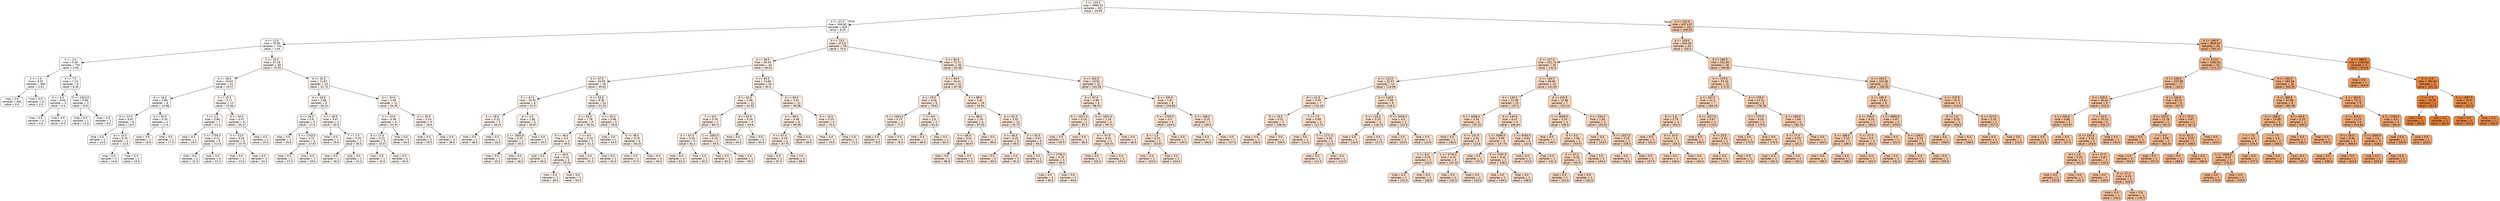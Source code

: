 digraph Tree {
node [shape=box, style="filled, rounded", color="black", fontname=helvetica] ;
edge [fontname=helvetica] ;
0 [label="4 <= 107.5\nmse = 4990.43\nsamples = 921\nvalue = 29.99", fillcolor="#fdf7f2"] ;
1 [label="4 <= 37.0\nmse = 508.65\nsamples = 820\nvalue = 8.25", fillcolor="#fffdfb"] ;
0 -> 1 [labeldistance=2.5, labelangle=45, headlabel="True"] ;
2 [label="4 <= 12.0\nmse = 35.85\nsamples = 742\nvalue = 1.44", fillcolor="#fffffe"] ;
1 -> 2 ;
3 [label="4 <= 3.0\nmse = 0.56\nsamples = 702\nvalue = 0.08", fillcolor="#ffffff"] ;
2 -> 3 ;
4 [label="4 <= 1.0\nmse = 0.02\nsamples = 694\nvalue = 0.01", fillcolor="#ffffff"] ;
3 -> 4 ;
5 [label="mse = 0.0\nsamples = 691\nvalue = 0.0", fillcolor="#ffffff"] ;
4 -> 5 ;
6 [label="mse = 0.0\nsamples = 3\nvalue = 2.0", fillcolor="#fffefe"] ;
4 -> 6 ;
7 [label="4 <= 7.5\nmse = 7.23\nsamples = 8\nvalue = 6.38", fillcolor="#fffdfc"] ;
3 -> 7 ;
8 [label="4 <= 5.0\nmse = 0.64\nsamples = 5\nvalue = 4.4", fillcolor="#fffefd"] ;
7 -> 8 ;
9 [label="mse = 0.0\nsamples = 4\nvalue = 4.0", fillcolor="#fffefd"] ;
8 -> 9 ;
10 [label="mse = 0.0\nsamples = 1\nvalue = 6.0", fillcolor="#fffdfc"] ;
8 -> 10 ;
11 [label="5 <= 1624.5\nmse = 0.89\nsamples = 3\nvalue = 9.67", fillcolor="#fefcfb"] ;
7 -> 11 ;
12 [label="mse = 0.0\nsamples = 1\nvalue = 11.0", fillcolor="#fefcfa"] ;
11 -> 12 ;
13 [label="mse = 0.0\nsamples = 2\nvalue = 9.0", fillcolor="#fefdfb"] ;
11 -> 13 ;
14 [label="4 <= 25.5\nmse = 51.18\nsamples = 40\nvalue = 25.35", fillcolor="#fef8f4"] ;
2 -> 14 ;
15 [label="4 <= 18.5\nmse = 16.63\nsamples = 21\nvalue = 19.57", fillcolor="#fefaf7"] ;
14 -> 15 ;
16 [label="4 <= 16.0\nmse = 2.86\nsamples = 8\nvalue = 14.88", fillcolor="#fefbf9"] ;
15 -> 16 ;
17 [label="4 <= 13.5\nmse = 0.67\nsamples = 6\nvalue = 14.0", fillcolor="#fefbf9"] ;
16 -> 17 ;
18 [label="mse = 0.0\nsamples = 2\nvalue = 13.0", fillcolor="#fefbf9"] ;
17 -> 18 ;
19 [label="4 <= 14.5\nmse = 0.25\nsamples = 4\nvalue = 14.5", fillcolor="#fefbf9"] ;
17 -> 19 ;
20 [label="mse = 0.0\nsamples = 2\nvalue = 14.0", fillcolor="#fefbf9"] ;
19 -> 20 ;
21 [label="mse = 0.0\nsamples = 2\nvalue = 15.0", fillcolor="#fefbf9"] ;
19 -> 21 ;
22 [label="0 <= 91.5\nmse = 0.25\nsamples = 2\nvalue = 17.5", fillcolor="#fefaf7"] ;
16 -> 22 ;
23 [label="mse = 0.0\nsamples = 1\nvalue = 18.0", fillcolor="#fefaf7"] ;
22 -> 23 ;
24 [label="mse = 0.0\nsamples = 1\nvalue = 17.0", fillcolor="#fefaf8"] ;
22 -> 24 ;
25 [label="4 <= 22.5\nmse = 3.17\nsamples = 13\nvalue = 22.46", fillcolor="#fef9f5"] ;
15 -> 25 ;
26 [label="7 <= 3.5\nmse = 0.86\nsamples = 7\nvalue = 21.0", fillcolor="#fef9f6"] ;
25 -> 26 ;
27 [label="mse = 0.0\nsamples = 1\nvalue = 19.0", fillcolor="#fefaf7"] ;
26 -> 27 ;
28 [label="2 <= 1750.0\nmse = 0.22\nsamples = 6\nvalue = 21.33", fillcolor="#fef9f6"] ;
26 -> 28 ;
29 [label="mse = 0.0\nsamples = 2\nvalue = 22.0", fillcolor="#fef9f6"] ;
28 -> 29 ;
30 [label="mse = 0.0\nsamples = 4\nvalue = 21.0", fillcolor="#fef9f6"] ;
28 -> 30 ;
31 [label="9 <= 40.0\nmse = 0.47\nsamples = 6\nvalue = 24.17", fillcolor="#fef8f5"] ;
25 -> 31 ;
32 [label="4 <= 23.5\nmse = 0.19\nsamples = 4\nvalue = 23.75", fillcolor="#fef9f5"] ;
31 -> 32 ;
33 [label="mse = 0.0\nsamples = 1\nvalue = 23.0", fillcolor="#fef9f5"] ;
32 -> 33 ;
34 [label="mse = 0.0\nsamples = 3\nvalue = 24.0", fillcolor="#fef8f5"] ;
32 -> 34 ;
35 [label="mse = 0.0\nsamples = 2\nvalue = 25.0", fillcolor="#fef8f4"] ;
31 -> 35 ;
36 [label="4 <= 31.5\nmse = 11.67\nsamples = 19\nvalue = 31.74", fillcolor="#fdf6f1"] ;
14 -> 36 ;
37 [label="4 <= 28.5\nmse = 2.86\nsamples = 8\nvalue = 28.12", fillcolor="#fdf7f3"] ;
36 -> 37 ;
38 [label="4 <= 26.5\nmse = 0.8\nsamples = 5\nvalue = 27.0", fillcolor="#fdf8f3"] ;
37 -> 38 ;
39 [label="mse = 0.0\nsamples = 2\nvalue = 26.0", fillcolor="#fef8f4"] ;
38 -> 39 ;
40 [label="5 <= 1743.0\nmse = 0.22\nsamples = 3\nvalue = 27.67", fillcolor="#fdf7f3"] ;
38 -> 40 ;
41 [label="mse = 0.0\nsamples = 1\nvalue = 27.0", fillcolor="#fdf8f3"] ;
40 -> 41 ;
42 [label="mse = 0.0\nsamples = 2\nvalue = 28.0", fillcolor="#fdf7f3"] ;
40 -> 42 ;
43 [label="4 <= 29.5\nmse = 0.67\nsamples = 3\nvalue = 30.0", fillcolor="#fdf7f2"] ;
37 -> 43 ;
44 [label="mse = 0.0\nsamples = 1\nvalue = 29.0", fillcolor="#fdf7f3"] ;
43 -> 44 ;
45 [label="7 <= 7.0\nmse = 0.25\nsamples = 2\nvalue = 30.5", fillcolor="#fdf7f2"] ;
43 -> 45 ;
46 [label="mse = 0.0\nsamples = 1\nvalue = 30.0", fillcolor="#fdf7f2"] ;
45 -> 46 ;
47 [label="mse = 0.0\nsamples = 1\nvalue = 31.0", fillcolor="#fdf7f2"] ;
45 -> 47 ;
48 [label="4 <= 34.5\nmse = 1.69\nsamples = 11\nvalue = 34.36", fillcolor="#fdf6f0"] ;
36 -> 48 ;
49 [label="4 <= 33.5\nmse = 0.56\nsamples = 6\nvalue = 33.33", fillcolor="#fdf6f1"] ;
48 -> 49 ;
50 [label="9 <= 17.0\nmse = 0.22\nsamples = 3\nvalue = 32.67", fillcolor="#fdf6f1"] ;
49 -> 50 ;
51 [label="mse = 0.0\nsamples = 1\nvalue = 32.0", fillcolor="#fdf6f1"] ;
50 -> 51 ;
52 [label="mse = 0.0\nsamples = 2\nvalue = 33.0", fillcolor="#fdf6f1"] ;
50 -> 52 ;
53 [label="mse = 0.0\nsamples = 3\nvalue = 34.0", fillcolor="#fdf6f0"] ;
49 -> 53 ;
54 [label="4 <= 35.5\nmse = 0.24\nsamples = 5\nvalue = 35.6", fillcolor="#fdf5f0"] ;
48 -> 54 ;
55 [label="mse = 0.0\nsamples = 2\nvalue = 35.0", fillcolor="#fdf5f0"] ;
54 -> 55 ;
56 [label="mse = 0.0\nsamples = 3\nvalue = 36.0", fillcolor="#fdf5f0"] ;
54 -> 56 ;
57 [label="4 <= 73.5\nmse = 373.0\nsamples = 78\nvalue = 73.0", fillcolor="#fbebe0"] ;
1 -> 57 ;
58 [label="4 <= 58.0\nmse = 90.43\nsamples = 44\nvalue = 58.02", fillcolor="#fcefe6"] ;
57 -> 58 ;
59 [label="4 <= 47.0\nmse = 33.55\nsamples = 20\nvalue = 49.05", fillcolor="#fcf2ea"] ;
58 -> 59 ;
60 [label="4 <= 41.0\nmse = 10.92\nsamples = 6\nvalue = 41.5", fillcolor="#fdf4ed"] ;
59 -> 60 ;
61 [label="4 <= 38.5\nmse = 0.22\nsamples = 3\nvalue = 38.33", fillcolor="#fdf5ef"] ;
60 -> 61 ;
62 [label="mse = 0.0\nsamples = 2\nvalue = 38.0", fillcolor="#fdf5ef"] ;
61 -> 62 ;
63 [label="mse = 0.0\nsamples = 1\nvalue = 39.0", fillcolor="#fdf4ee"] ;
61 -> 63 ;
64 [label="8 <= 4.5\nmse = 1.56\nsamples = 3\nvalue = 44.67", fillcolor="#fcf3ec"] ;
60 -> 64 ;
65 [label="2 <= 1850.0\nmse = 0.25\nsamples = 2\nvalue = 45.5", fillcolor="#fcf3eb"] ;
64 -> 65 ;
66 [label="mse = 0.0\nsamples = 1\nvalue = 45.0", fillcolor="#fcf3ec"] ;
65 -> 66 ;
67 [label="mse = 0.0\nsamples = 1\nvalue = 46.0", fillcolor="#fcf2eb"] ;
65 -> 67 ;
68 [label="mse = 0.0\nsamples = 1\nvalue = 43.0", fillcolor="#fdf3ed"] ;
64 -> 68 ;
69 [label="4 <= 53.0\nmse = 8.35\nsamples = 14\nvalue = 52.29", fillcolor="#fcf1e9"] ;
59 -> 69 ;
70 [label="4 <= 50.5\nmse = 1.78\nsamples = 9\nvalue = 50.33", fillcolor="#fcf1e9"] ;
69 -> 70 ;
71 [label="4 <= 48.5\nmse = 0.5\nsamples = 4\nvalue = 49.0", fillcolor="#fcf2ea"] ;
70 -> 71 ;
72 [label="mse = 0.0\nsamples = 1\nvalue = 48.0", fillcolor="#fcf2ea"] ;
71 -> 72 ;
73 [label="4 <= 49.5\nmse = 0.22\nsamples = 3\nvalue = 49.33", fillcolor="#fcf2ea"] ;
71 -> 73 ;
74 [label="mse = 0.0\nsamples = 2\nvalue = 49.0", fillcolor="#fcf2ea"] ;
73 -> 74 ;
75 [label="mse = 0.0\nsamples = 1\nvalue = 50.0", fillcolor="#fcf1ea"] ;
73 -> 75 ;
76 [label="7 <= 8.5\nmse = 0.24\nsamples = 5\nvalue = 51.4", fillcolor="#fcf1e9"] ;
70 -> 76 ;
77 [label="mse = 0.0\nsamples = 3\nvalue = 51.0", fillcolor="#fcf1e9"] ;
76 -> 77 ;
78 [label="mse = 0.0\nsamples = 2\nvalue = 52.0", fillcolor="#fcf1e9"] ;
76 -> 78 ;
79 [label="4 <= 55.0\nmse = 0.96\nsamples = 5\nvalue = 55.8", fillcolor="#fcf0e7"] ;
69 -> 79 ;
80 [label="mse = 0.0\nsamples = 1\nvalue = 54.0", fillcolor="#fcf0e8"] ;
79 -> 80 ;
81 [label="0 <= 48.5\nmse = 0.19\nsamples = 4\nvalue = 56.25", fillcolor="#fcf0e7"] ;
79 -> 81 ;
82 [label="mse = 0.0\nsamples = 1\nvalue = 57.0", fillcolor="#fcefe7"] ;
81 -> 82 ;
83 [label="mse = 0.0\nsamples = 3\nvalue = 56.0", fillcolor="#fcf0e7"] ;
81 -> 83 ;
84 [label="4 <= 65.5\nmse = 14.83\nsamples = 24\nvalue = 65.5", fillcolor="#fbede3"] ;
58 -> 84 ;
85 [label="4 <= 62.5\nmse = 2.58\nsamples = 12\nvalue = 61.92", fillcolor="#fceee4"] ;
84 -> 85 ;
86 [label="7 <= 8.5\nmse = 0.78\nsamples = 7\nvalue = 60.71", fillcolor="#fceee5"] ;
85 -> 86 ;
87 [label="0 <= 67.0\nmse = 0.16\nsamples = 5\nvalue = 61.2", fillcolor="#fceee5"] ;
86 -> 87 ;
88 [label="mse = 0.0\nsamples = 4\nvalue = 61.0", fillcolor="#fceee5"] ;
87 -> 88 ;
89 [label="mse = 0.0\nsamples = 1\nvalue = 62.0", fillcolor="#fceee4"] ;
87 -> 89 ;
90 [label="2 <= 1850.0\nmse = 0.25\nsamples = 2\nvalue = 59.5", fillcolor="#fcefe5"] ;
86 -> 90 ;
91 [label="mse = 0.0\nsamples = 1\nvalue = 60.0", fillcolor="#fcefe5"] ;
90 -> 91 ;
92 [label="mse = 0.0\nsamples = 1\nvalue = 59.0", fillcolor="#fcefe6"] ;
90 -> 92 ;
93 [label="4 <= 63.5\nmse = 0.24\nsamples = 5\nvalue = 63.6", fillcolor="#fbeee4"] ;
85 -> 93 ;
94 [label="mse = 0.0\nsamples = 2\nvalue = 63.0", fillcolor="#fbeee4"] ;
93 -> 94 ;
95 [label="mse = 0.0\nsamples = 3\nvalue = 64.0", fillcolor="#fbeee4"] ;
93 -> 95 ;
96 [label="4 <= 69.5\nmse = 1.41\nsamples = 12\nvalue = 69.08", fillcolor="#fbece1"] ;
84 -> 96 ;
97 [label="4 <= 68.5\nmse = 0.48\nsamples = 8\nvalue = 68.38", fillcolor="#fbece2"] ;
96 -> 97 ;
98 [label="4 <= 67.5\nmse = 0.19\nsamples = 4\nvalue = 67.75", fillcolor="#fbece2"] ;
97 -> 98 ;
99 [label="mse = 0.0\nsamples = 1\nvalue = 67.0", fillcolor="#fbede2"] ;
98 -> 99 ;
100 [label="mse = 0.0\nsamples = 3\nvalue = 68.0", fillcolor="#fbece2"] ;
98 -> 100 ;
101 [label="mse = 0.0\nsamples = 4\nvalue = 69.0", fillcolor="#fbece1"] ;
97 -> 101 ;
102 [label="9 <= 25.5\nmse = 0.25\nsamples = 4\nvalue = 70.5", fillcolor="#fbece1"] ;
96 -> 102 ;
103 [label="mse = 0.0\nsamples = 2\nvalue = 70.0", fillcolor="#fbece1"] ;
102 -> 103 ;
104 [label="mse = 0.0\nsamples = 2\nvalue = 71.0", fillcolor="#fbece1"] ;
102 -> 104 ;
105 [label="4 <= 94.5\nmse = 72.71\nsamples = 34\nvalue = 92.38", fillcolor="#fae6d7"] ;
57 -> 105 ;
106 [label="4 <= 84.0\nmse = 33.41\nsamples = 22\nvalue = 87.36", fillcolor="#fae7d9"] ;
105 -> 106 ;
107 [label="4 <= 79.0\nmse = 3.56\nsamples = 6\nvalue = 78.67", fillcolor="#fbe9dd"] ;
106 -> 107 ;
108 [label="5 <= 1633.5\nmse = 0.75\nsamples = 4\nvalue = 77.5", fillcolor="#fbeade"] ;
107 -> 108 ;
109 [label="mse = 0.0\nsamples = 1\nvalue = 76.0", fillcolor="#fbeade"] ;
108 -> 109 ;
110 [label="mse = 0.0\nsamples = 3\nvalue = 78.0", fillcolor="#fbeadd"] ;
108 -> 110 ;
111 [label="7 <= 9.0\nmse = 1.0\nsamples = 2\nvalue = 81.0", fillcolor="#fae9dc"] ;
107 -> 111 ;
112 [label="mse = 0.0\nsamples = 1\nvalue = 80.0", fillcolor="#fae9dd"] ;
111 -> 112 ;
113 [label="mse = 0.0\nsamples = 1\nvalue = 82.0", fillcolor="#fae9dc"] ;
111 -> 113 ;
114 [label="4 <= 89.5\nmse = 5.61\nsamples = 16\nvalue = 90.62", fillcolor="#fae6d8"] ;
106 -> 114 ;
115 [label="4 <= 88.0\nmse = 1.19\nsamples = 4\nvalue = 87.25", fillcolor="#fae7da"] ;
114 -> 115 ;
116 [label="4 <= 86.5\nmse = 0.22\nsamples = 3\nvalue = 86.67", fillcolor="#fae7da"] ;
115 -> 116 ;
117 [label="mse = 0.0\nsamples = 1\nvalue = 86.0", fillcolor="#fae7da"] ;
116 -> 117 ;
118 [label="mse = 0.0\nsamples = 2\nvalue = 87.0", fillcolor="#fae7da"] ;
116 -> 118 ;
119 [label="mse = 0.0\nsamples = 1\nvalue = 89.0", fillcolor="#fae7d9"] ;
115 -> 119 ;
120 [label="4 <= 91.5\nmse = 2.02\nsamples = 12\nvalue = 91.75", fillcolor="#fae6d8"] ;
114 -> 120 ;
121 [label="4 <= 90.5\nmse = 0.25\nsamples = 6\nvalue = 90.5", fillcolor="#fae6d8"] ;
120 -> 121 ;
122 [label="mse = 0.0\nsamples = 3\nvalue = 90.0", fillcolor="#fae6d8"] ;
121 -> 122 ;
123 [label="mse = 0.0\nsamples = 3\nvalue = 91.0", fillcolor="#fae6d8"] ;
121 -> 123 ;
124 [label="4 <= 92.5\nmse = 0.67\nsamples = 6\nvalue = 93.0", fillcolor="#fae6d7"] ;
120 -> 124 ;
125 [label="mse = 0.0\nsamples = 2\nvalue = 92.0", fillcolor="#fae6d7"] ;
124 -> 125 ;
126 [label="2 <= 1750.0\nmse = 0.25\nsamples = 4\nvalue = 93.5", fillcolor="#fae5d7"] ;
124 -> 126 ;
127 [label="mse = 0.0\nsamples = 2\nvalue = 93.0", fillcolor="#fae6d7"] ;
126 -> 127 ;
128 [label="mse = 0.0\nsamples = 2\nvalue = 94.0", fillcolor="#fae5d7"] ;
126 -> 128 ;
129 [label="4 <= 102.0\nmse = 13.91\nsamples = 12\nvalue = 101.58", fillcolor="#f9e3d3"] ;
105 -> 129 ;
130 [label="4 <= 97.0\nmse = 4.89\nsamples = 6\nvalue = 98.33", fillcolor="#f9e4d5"] ;
129 -> 130 ;
131 [label="6 <= 2017.0\nmse = 0.25\nsamples = 2\nvalue = 95.5", fillcolor="#fae5d6"] ;
130 -> 131 ;
132 [label="mse = 0.0\nsamples = 1\nvalue = 95.0", fillcolor="#fae5d6"] ;
131 -> 132 ;
133 [label="mse = 0.0\nsamples = 1\nvalue = 96.0", fillcolor="#fae5d6"] ;
131 -> 133 ;
134 [label="5 <= 1831.0\nmse = 1.19\nsamples = 4\nvalue = 99.75", fillcolor="#f9e4d4"] ;
130 -> 134 ;
135 [label="0 <= 67.0\nmse = 0.22\nsamples = 3\nvalue = 100.33", fillcolor="#f9e4d4"] ;
134 -> 135 ;
136 [label="mse = 0.0\nsamples = 1\nvalue = 101.0", fillcolor="#f9e3d4"] ;
135 -> 136 ;
137 [label="mse = 0.0\nsamples = 2\nvalue = 100.0", fillcolor="#f9e4d4"] ;
135 -> 137 ;
138 [label="mse = 0.0\nsamples = 1\nvalue = 98.0", fillcolor="#f9e4d5"] ;
134 -> 138 ;
139 [label="4 <= 105.5\nmse = 1.81\nsamples = 6\nvalue = 104.83", fillcolor="#f9e2d2"] ;
129 -> 139 ;
140 [label="5 <= 1750.5\nmse = 0.5\nsamples = 4\nvalue = 104.0", fillcolor="#f9e3d2"] ;
139 -> 140 ;
141 [label="8 <= 1.5\nmse = 0.22\nsamples = 3\nvalue = 103.67", fillcolor="#f9e3d2"] ;
140 -> 141 ;
142 [label="mse = 0.0\nsamples = 1\nvalue = 103.0", fillcolor="#f9e3d3"] ;
141 -> 142 ;
143 [label="mse = 0.0\nsamples = 2\nvalue = 104.0", fillcolor="#f9e3d2"] ;
141 -> 143 ;
144 [label="mse = 0.0\nsamples = 1\nvalue = 105.0", fillcolor="#f9e2d2"] ;
140 -> 144 ;
145 [label="4 <= 106.5\nmse = 0.25\nsamples = 2\nvalue = 106.5", fillcolor="#f9e2d1"] ;
139 -> 145 ;
146 [label="mse = 0.0\nsamples = 1\nvalue = 106.0", fillcolor="#f9e2d1"] ;
145 -> 146 ;
147 [label="mse = 0.0\nsamples = 1\nvalue = 107.0", fillcolor="#f9e2d1"] ;
145 -> 147 ;
148 [label="4 <= 222.0\nmse = 6371.97\nsamples = 101\nvalue = 206.53", fillcolor="#f3c7a6"] ;
0 -> 148 [labeldistance=2.5, labelangle=-45, headlabel="False"] ;
149 [label="4 <= 159.5\nmse = 943.39\nsamples = 63\nvalue = 155.3", fillcolor="#f6d5bc"] ;
148 -> 149 ;
150 [label="4 <= 127.0\nmse = 231.73\nsamples = 35\nvalue = 131.6", fillcolor="#f8dbc6"] ;
149 -> 150 ;
151 [label="4 <= 114.5\nmse = 22.07\nsamples = 13\nvalue = 114.08", fillcolor="#f9e0ce"] ;
150 -> 151 ;
152 [label="9 <= 21.5\nmse = 3.35\nsamples = 7\nvalue = 110.29", fillcolor="#f9e1d0"] ;
151 -> 152 ;
153 [label="9 <= 19.5\nmse = 0.22\nsamples = 3\nvalue = 108.33", fillcolor="#f9e1d0"] ;
152 -> 153 ;
154 [label="mse = 0.0\nsamples = 2\nvalue = 108.0", fillcolor="#f9e1d1"] ;
153 -> 154 ;
155 [label="mse = 0.0\nsamples = 1\nvalue = 109.0", fillcolor="#f9e1d0"] ;
153 -> 155 ;
156 [label="7 <= 7.5\nmse = 0.69\nsamples = 4\nvalue = 111.75", fillcolor="#f9e0cf"] ;
152 -> 156 ;
157 [label="mse = 0.0\nsamples = 2\nvalue = 111.0", fillcolor="#f9e1cf"] ;
156 -> 157 ;
158 [label="5 <= 1771.5\nmse = 0.25\nsamples = 2\nvalue = 112.5", fillcolor="#f9e0cf"] ;
156 -> 158 ;
159 [label="mse = 0.0\nsamples = 1\nvalue = 112.0", fillcolor="#f9e0cf"] ;
158 -> 159 ;
160 [label="mse = 0.0\nsamples = 1\nvalue = 113.0", fillcolor="#f9e0ce"] ;
158 -> 160 ;
161 [label="4 <= 118.5\nmse = 7.58\nsamples = 6\nvalue = 118.5", fillcolor="#f8dfcc"] ;
151 -> 161 ;
162 [label="4 <= 116.5\nmse = 0.19\nsamples = 4\nvalue = 116.75", fillcolor="#f8dfcd"] ;
161 -> 162 ;
163 [label="mse = 0.0\nsamples = 1\nvalue = 116.0", fillcolor="#f8dfcd"] ;
162 -> 163 ;
164 [label="mse = 0.0\nsamples = 3\nvalue = 117.0", fillcolor="#f8dfcd"] ;
162 -> 164 ;
165 [label="6 <= 2016.5\nmse = 4.0\nsamples = 2\nvalue = 122.0", fillcolor="#f8decb"] ;
161 -> 165 ;
166 [label="mse = 0.0\nsamples = 1\nvalue = 124.0", fillcolor="#f8ddca"] ;
165 -> 166 ;
167 [label="mse = 0.0\nsamples = 1\nvalue = 120.0", fillcolor="#f8decb"] ;
165 -> 167 ;
168 [label="4 <= 144.5\nmse = 66.95\nsamples = 22\nvalue = 141.95", fillcolor="#f7d8c2"] ;
150 -> 168 ;
169 [label="4 <= 136.5\nmse = 21.09\nsamples = 15\nvalue = 137.2", fillcolor="#f7dac4"] ;
168 -> 169 ;
170 [label="5 <= 1638.0\nmse = 3.56\nsamples = 6\nvalue = 132.33", fillcolor="#f8dbc6"] ;
169 -> 170 ;
171 [label="mse = 0.0\nsamples = 1\nvalue = 136.0", fillcolor="#f7dac5"] ;
170 -> 171 ;
172 [label="4 <= 131.5\nmse = 1.04\nsamples = 5\nvalue = 131.6", fillcolor="#f8dbc6"] ;
170 -> 172 ;
173 [label="7 <= 6.0\nmse = 0.25\nsamples = 2\nvalue = 130.5", fillcolor="#f8dbc7"] ;
172 -> 173 ;
174 [label="mse = 0.0\nsamples = 1\nvalue = 131.0", fillcolor="#f8dbc7"] ;
173 -> 174 ;
175 [label="mse = 0.0\nsamples = 1\nvalue = 130.0", fillcolor="#f8dbc7"] ;
173 -> 175 ;
176 [label="1 <= 9774.0\nmse = 0.22\nsamples = 3\nvalue = 132.33", fillcolor="#f8dbc6"] ;
172 -> 176 ;
177 [label="mse = 0.0\nsamples = 2\nvalue = 132.0", fillcolor="#f8dbc6"] ;
176 -> 177 ;
178 [label="mse = 0.0\nsamples = 1\nvalue = 133.0", fillcolor="#f7dbc6"] ;
176 -> 178 ;
179 [label="4 <= 140.0\nmse = 6.47\nsamples = 9\nvalue = 140.44", fillcolor="#f7d9c3"] ;
169 -> 179 ;
180 [label="1 <= 9390.0\nmse = 0.69\nsamples = 4\nvalue = 137.75", fillcolor="#f7d9c4"] ;
179 -> 180 ;
181 [label="mse = 0.0\nsamples = 2\nvalue = 137.0", fillcolor="#f7dac4"] ;
180 -> 181 ;
182 [label="5 <= 1787.0\nmse = 0.25\nsamples = 2\nvalue = 138.5", fillcolor="#f7d9c4"] ;
180 -> 182 ;
183 [label="mse = 0.0\nsamples = 1\nvalue = 139.0", fillcolor="#f7d9c3"] ;
182 -> 183 ;
184 [label="mse = 0.0\nsamples = 1\nvalue = 138.0", fillcolor="#f7d9c4"] ;
182 -> 184 ;
185 [label="1 <= 9783.0\nmse = 0.64\nsamples = 5\nvalue = 142.6", fillcolor="#f7d8c2"] ;
179 -> 185 ;
186 [label="mse = 0.0\nsamples = 4\nvalue = 143.0", fillcolor="#f7d8c2"] ;
185 -> 186 ;
187 [label="mse = 0.0\nsamples = 1\nvalue = 141.0", fillcolor="#f7d8c2"] ;
185 -> 187 ;
188 [label="4 <= 153.0\nmse = 12.98\nsamples = 7\nvalue = 152.14", fillcolor="#f6d5be"] ;
168 -> 188 ;
189 [label="1 <= 9009.0\nmse = 5.25\nsamples = 4\nvalue = 149.5", fillcolor="#f7d6bf"] ;
188 -> 189 ;
190 [label="mse = 0.0\nsamples = 1\nvalue = 146.0", fillcolor="#f7d7c0"] ;
189 -> 190 ;
191 [label="8 <= 5.0\nmse = 1.56\nsamples = 3\nvalue = 150.67", fillcolor="#f7d6be"] ;
189 -> 191 ;
192 [label="0 <= 57.0\nmse = 0.25\nsamples = 2\nvalue = 151.5", fillcolor="#f6d6be"] ;
191 -> 192 ;
193 [label="mse = 0.0\nsamples = 1\nvalue = 151.0", fillcolor="#f6d6be"] ;
192 -> 193 ;
194 [label="mse = 0.0\nsamples = 1\nvalue = 152.0", fillcolor="#f6d5be"] ;
192 -> 194 ;
195 [label="mse = 0.0\nsamples = 1\nvalue = 149.0", fillcolor="#f7d6bf"] ;
191 -> 195 ;
196 [label="4 <= 155.0\nmse = 1.56\nsamples = 3\nvalue = 155.67", fillcolor="#f6d4bc"] ;
188 -> 196 ;
197 [label="mse = 0.0\nsamples = 1\nvalue = 154.0", fillcolor="#f6d5bd"] ;
196 -> 197 ;
198 [label="6 <= 2017.5\nmse = 0.25\nsamples = 2\nvalue = 156.5", fillcolor="#f6d4bc"] ;
196 -> 198 ;
199 [label="mse = 0.0\nsamples = 1\nvalue = 156.0", fillcolor="#f6d4bc"] ;
198 -> 199 ;
200 [label="mse = 0.0\nsamples = 1\nvalue = 157.0", fillcolor="#f6d4bc"] ;
198 -> 200 ;
201 [label="4 <= 186.0\nmse = 252.99\nsamples = 28\nvalue = 184.93", fillcolor="#f5ccb0"] ;
149 -> 201 ;
202 [label="4 <= 173.0\nmse = 51.34\nsamples = 16\nvalue = 173.31", fillcolor="#f5d0b5"] ;
201 -> 202 ;
203 [label="4 <= 167.5\nmse = 12.2\nsamples = 7\nvalue = 166.29", fillcolor="#f6d2b8"] ;
202 -> 203 ;
204 [label="8 <= 1.0\nmse = 2.75\nsamples = 4\nvalue = 163.5", fillcolor="#f6d2b9"] ;
203 -> 204 ;
205 [label="mse = 0.0\nsamples = 2\nvalue = 162.0", fillcolor="#f6d3b9"] ;
204 -> 205 ;
206 [label="9 <= 34.0\nmse = 1.0\nsamples = 2\nvalue = 165.0", fillcolor="#f6d2b8"] ;
204 -> 206 ;
207 [label="mse = 0.0\nsamples = 1\nvalue = 166.0", fillcolor="#f6d2b8"] ;
206 -> 207 ;
208 [label="mse = 0.0\nsamples = 1\nvalue = 164.0", fillcolor="#f6d2b9"] ;
206 -> 208 ;
209 [label="6 <= 2017.0\nmse = 0.67\nsamples = 3\nvalue = 170.0", fillcolor="#f5d1b6"] ;
203 -> 209 ;
210 [label="mse = 0.0\nsamples = 1\nvalue = 169.0", fillcolor="#f5d1b6"] ;
209 -> 210 ;
211 [label="9 <= 25.0\nmse = 0.25\nsamples = 2\nvalue = 170.5", fillcolor="#f5d0b6"] ;
209 -> 211 ;
212 [label="mse = 0.0\nsamples = 1\nvalue = 170.0", fillcolor="#f5d1b6"] ;
211 -> 212 ;
213 [label="mse = 0.0\nsamples = 1\nvalue = 171.0", fillcolor="#f5d0b6"] ;
211 -> 213 ;
214 [label="4 <= 178.5\nmse = 13.51\nsamples = 9\nvalue = 178.78", fillcolor="#f5ceb2"] ;
202 -> 214 ;
215 [label="4 <= 175.5\nmse = 0.24\nsamples = 5\nvalue = 175.6", fillcolor="#f5cfb4"] ;
214 -> 215 ;
216 [label="mse = 0.0\nsamples = 2\nvalue = 175.0", fillcolor="#f5cfb4"] ;
215 -> 216 ;
217 [label="mse = 0.0\nsamples = 3\nvalue = 176.0", fillcolor="#f5cfb3"] ;
215 -> 217 ;
218 [label="4 <= 183.0\nmse = 1.69\nsamples = 4\nvalue = 182.75", fillcolor="#f5cdb1"] ;
214 -> 218 ;
219 [label="9 <= 27.0\nmse = 0.25\nsamples = 2\nvalue = 181.5", fillcolor="#f5cdb1"] ;
218 -> 219 ;
220 [label="mse = 0.0\nsamples = 1\nvalue = 181.0", fillcolor="#f5ceb1"] ;
219 -> 220 ;
221 [label="mse = 0.0\nsamples = 1\nvalue = 182.0", fillcolor="#f5cdb1"] ;
219 -> 221 ;
222 [label="mse = 0.0\nsamples = 2\nvalue = 184.0", fillcolor="#f5cdb0"] ;
218 -> 222 ;
223 [label="4 <= 204.5\nmse = 102.08\nsamples = 12\nvalue = 200.42", fillcolor="#f4c8a9"] ;
201 -> 223 ;
224 [label="4 <= 196.5\nmse = 23.61\nsamples = 8\nvalue = 194.12", fillcolor="#f4caac"] ;
223 -> 224 ;
225 [label="4 <= 190.0\nmse = 4.24\nsamples = 5\nvalue = 190.6", fillcolor="#f4cbad"] ;
224 -> 225 ;
226 [label="4 <= 188.5\nmse = 0.25\nsamples = 2\nvalue = 188.5", fillcolor="#f4cbae"] ;
225 -> 226 ;
227 [label="mse = 0.0\nsamples = 1\nvalue = 188.0", fillcolor="#f4ccae"] ;
226 -> 227 ;
228 [label="mse = 0.0\nsamples = 1\nvalue = 189.0", fillcolor="#f4cbae"] ;
226 -> 228 ;
229 [label="0 <= 57.0\nmse = 2.0\nsamples = 3\nvalue = 192.0", fillcolor="#f4cbad"] ;
225 -> 229 ;
230 [label="mse = 0.0\nsamples = 1\nvalue = 194.0", fillcolor="#f4caac"] ;
229 -> 230 ;
231 [label="mse = 0.0\nsamples = 2\nvalue = 191.0", fillcolor="#f4cbad"] ;
229 -> 231 ;
232 [label="1 <= 9465.0\nmse = 0.67\nsamples = 3\nvalue = 200.0", fillcolor="#f4c8a9"] ;
224 -> 232 ;
233 [label="mse = 0.0\nsamples = 1\nvalue = 201.0", fillcolor="#f4c8a9"] ;
232 -> 233 ;
234 [label="4 <= 199.5\nmse = 0.25\nsamples = 2\nvalue = 199.5", fillcolor="#f4c8a9"] ;
232 -> 234 ;
235 [label="mse = 0.0\nsamples = 1\nvalue = 199.0", fillcolor="#f4c9aa"] ;
234 -> 235 ;
236 [label="mse = 0.0\nsamples = 1\nvalue = 200.0", fillcolor="#f4c8a9"] ;
234 -> 236 ;
237 [label="4 <= 212.5\nmse = 21.5\nsamples = 4\nvalue = 213.0", fillcolor="#f3c5a4"] ;
223 -> 237 ;
238 [label="8 <= 1.5\nmse = 0.25\nsamples = 2\nvalue = 208.5", fillcolor="#f3c6a5"] ;
237 -> 238 ;
239 [label="mse = 0.0\nsamples = 1\nvalue = 208.0", fillcolor="#f3c6a6"] ;
238 -> 239 ;
240 [label="mse = 0.0\nsamples = 1\nvalue = 209.0", fillcolor="#f3c6a5"] ;
238 -> 240 ;
241 [label="4 <= 217.5\nmse = 2.25\nsamples = 2\nvalue = 217.5", fillcolor="#f3c4a2"] ;
237 -> 241 ;
242 [label="mse = 0.0\nsamples = 1\nvalue = 216.0", fillcolor="#f3c4a2"] ;
241 -> 242 ;
243 [label="mse = 0.0\nsamples = 1\nvalue = 219.0", fillcolor="#f3c3a1"] ;
241 -> 243 ;
244 [label="4 <= 346.0\nmse = 3805.67\nsamples = 38\nvalue = 291.47", fillcolor="#efaf82"] ;
148 -> 244 ;
245 [label="4 <= 272.0\nmse = 1082.62\nsamples = 33\nvalue = 271.27", fillcolor="#f0b58a"] ;
244 -> 245 ;
246 [label="4 <= 245.5\nmse = 207.88\nsamples = 17\nvalue = 244.0", fillcolor="#f1bc96"] ;
245 -> 246 ;
247 [label="4 <= 229.0\nmse = 30.44\nsamples = 9\nvalue = 232.0", fillcolor="#f2c09b"] ;
246 -> 247 ;
248 [label="4 <= 226.0\nmse = 0.89\nsamples = 3\nvalue = 225.67", fillcolor="#f2c19e"] ;
247 -> 248 ;
249 [label="mse = 0.0\nsamples = 2\nvalue = 225.0", fillcolor="#f2c29e"] ;
248 -> 249 ;
250 [label="mse = 0.0\nsamples = 1\nvalue = 227.0", fillcolor="#f2c19e"] ;
248 -> 250 ;
251 [label="7 <= 10.5\nmse = 15.14\nsamples = 6\nvalue = 235.17", fillcolor="#f2bf9a"] ;
247 -> 251 ;
252 [label="4 <= 233.0\nmse = 3.44\nsamples = 5\nvalue = 233.6", fillcolor="#f2bf9b"] ;
251 -> 252 ;
253 [label="8 <= 1.5\nmse = 0.25\nsamples = 2\nvalue = 231.5", fillcolor="#f2c09c"] ;
252 -> 253 ;
254 [label="mse = 0.0\nsamples = 1\nvalue = 232.0", fillcolor="#f2c09b"] ;
253 -> 254 ;
255 [label="mse = 0.0\nsamples = 1\nvalue = 231.0", fillcolor="#f2c09c"] ;
253 -> 255 ;
256 [label="0 <= 57.0\nmse = 0.67\nsamples = 3\nvalue = 235.0", fillcolor="#f2bf9a"] ;
252 -> 256 ;
257 [label="mse = 0.0\nsamples = 1\nvalue = 236.0", fillcolor="#f2be9a"] ;
256 -> 257 ;
258 [label="9 <= 27.0\nmse = 0.25\nsamples = 2\nvalue = 234.5", fillcolor="#f2bf9a"] ;
256 -> 258 ;
259 [label="mse = 0.0\nsamples = 1\nvalue = 234.0", fillcolor="#f2bf9a"] ;
258 -> 259 ;
260 [label="mse = 0.0\nsamples = 1\nvalue = 235.0", fillcolor="#f2bf9a"] ;
258 -> 260 ;
261 [label="mse = 0.0\nsamples = 1\nvalue = 243.0", fillcolor="#f1bd97"] ;
251 -> 261 ;
262 [label="4 <= 260.5\nmse = 63.25\nsamples = 8\nvalue = 257.5", fillcolor="#f0b990"] ;
246 -> 262 ;
263 [label="4 <= 250.5\nmse = 11.76\nsamples = 5\nvalue = 251.8", fillcolor="#f1ba93"] ;
262 -> 263 ;
264 [label="mse = 0.0\nsamples = 2\nvalue = 248.0", fillcolor="#f1bb94"] ;
263 -> 264 ;
265 [label="7 <= 9.0\nmse = 3.56\nsamples = 3\nvalue = 254.33", fillcolor="#f1b992"] ;
263 -> 265 ;
266 [label="mse = 0.0\nsamples = 2\nvalue = 253.0", fillcolor="#f1ba92"] ;
265 -> 266 ;
267 [label="mse = 0.0\nsamples = 1\nvalue = 257.0", fillcolor="#f1b991"] ;
265 -> 267 ;
268 [label="0 <= 75.0\nmse = 4.67\nsamples = 3\nvalue = 267.0", fillcolor="#f0b68c"] ;
262 -> 268 ;
269 [label="0 <= 61.5\nmse = 0.25\nsamples = 2\nvalue = 268.5", fillcolor="#f0b68c"] ;
268 -> 269 ;
270 [label="mse = 0.0\nsamples = 1\nvalue = 268.0", fillcolor="#f0b68c"] ;
269 -> 270 ;
271 [label="mse = 0.0\nsamples = 1\nvalue = 269.0", fillcolor="#f0b58b"] ;
269 -> 271 ;
272 [label="mse = 0.0\nsamples = 1\nvalue = 264.0", fillcolor="#f0b78e"] ;
268 -> 272 ;
273 [label="4 <= 301.5\nmse = 382.06\nsamples = 16\nvalue = 300.25", fillcolor="#eead7e"] ;
245 -> 273 ;
274 [label="4 <= 288.5\nmse = 52.98\nsamples = 8\nvalue = 282.38", fillcolor="#efb286"] ;
273 -> 274 ;
275 [label="4 <= 280.0\nmse = 14.89\nsamples = 6\nvalue = 278.67", fillcolor="#efb387"] ;
274 -> 275 ;
276 [label="7 <= 7.0\nmse = 0.5\nsamples = 4\nvalue = 276.0", fillcolor="#efb488"] ;
275 -> 276 ;
277 [label="2 <= 1850.0\nmse = 0.22\nsamples = 3\nvalue = 275.67", fillcolor="#efb489"] ;
276 -> 277 ;
278 [label="mse = 0.0\nsamples = 1\nvalue = 275.0", fillcolor="#efb489"] ;
277 -> 278 ;
279 [label="mse = 0.0\nsamples = 2\nvalue = 276.0", fillcolor="#efb488"] ;
277 -> 279 ;
280 [label="mse = 0.0\nsamples = 1\nvalue = 277.0", fillcolor="#efb388"] ;
276 -> 280 ;
281 [label="7 <= 7.5\nmse = 1.0\nsamples = 2\nvalue = 284.0", fillcolor="#efb185"] ;
275 -> 281 ;
282 [label="mse = 0.0\nsamples = 1\nvalue = 283.0", fillcolor="#efb285"] ;
281 -> 282 ;
283 [label="mse = 0.0\nsamples = 1\nvalue = 285.0", fillcolor="#efb185"] ;
281 -> 283 ;
284 [label="0 <= 65.5\nmse = 2.25\nsamples = 2\nvalue = 293.5", fillcolor="#eeaf81"] ;
274 -> 284 ;
285 [label="mse = 0.0\nsamples = 1\nvalue = 292.0", fillcolor="#efaf82"] ;
284 -> 285 ;
286 [label="mse = 0.0\nsamples = 1\nvalue = 295.0", fillcolor="#eeae80"] ;
284 -> 286 ;
287 [label="4 <= 324.5\nmse = 72.11\nsamples = 8\nvalue = 318.12", fillcolor="#eda876"] ;
273 -> 287 ;
288 [label="4 <= 315.0\nmse = 21.14\nsamples = 6\nvalue = 313.83", fillcolor="#eda978"] ;
287 -> 288 ;
289 [label="9 <= 29.5\nmse = 5.56\nsamples = 3\nvalue = 309.67", fillcolor="#eeaa7a"] ;
288 -> 289 ;
290 [label="mse = 0.0\nsamples = 2\nvalue = 308.0", fillcolor="#eeab7b"] ;
289 -> 290 ;
291 [label="mse = 0.0\nsamples = 1\nvalue = 313.0", fillcolor="#eda979"] ;
289 -> 291 ;
292 [label="2 <= 1800.0\nmse = 2.0\nsamples = 3\nvalue = 318.0", fillcolor="#eda876"] ;
288 -> 292 ;
293 [label="mse = 0.0\nsamples = 1\nvalue = 320.0", fillcolor="#eda876"] ;
292 -> 293 ;
294 [label="mse = 0.0\nsamples = 2\nvalue = 317.0", fillcolor="#eda877"] ;
292 -> 294 ;
295 [label="5 <= 1784.5\nmse = 4.0\nsamples = 2\nvalue = 331.0", fillcolor="#eca571"] ;
287 -> 295 ;
296 [label="mse = 0.0\nsamples = 1\nvalue = 329.0", fillcolor="#eca572"] ;
295 -> 296 ;
297 [label="mse = 0.0\nsamples = 1\nvalue = 333.0", fillcolor="#eca470"] ;
295 -> 297 ;
298 [label="4 <= 389.5\nmse = 1308.56\nsamples = 5\nvalue = 424.8", fillcolor="#e78b49"] ;
244 -> 298 ;
299 [label="mse = 0.0\nsamples = 1\nvalue = 359.0", fillcolor="#eb9d65"] ;
298 -> 299 ;
300 [label="8 <= 0.5\nmse = 282.69\nsamples = 4\nvalue = 441.25", fillcolor="#e68641"] ;
298 -> 300 ;
301 [label="7 <= 7.0\nmse = 12.25\nsamples = 2\nvalue = 457.5", fillcolor="#e5823b"] ;
300 -> 301 ;
302 [label="mse = 0.0\nsamples = 1\nvalue = 454.0", fillcolor="#e5833c"] ;
301 -> 302 ;
303 [label="mse = 0.0\nsamples = 1\nvalue = 461.0", fillcolor="#e58139"] ;
301 -> 303 ;
304 [label="5 <= 1697.5\nmse = 25.0\nsamples = 2\nvalue = 425.0", fillcolor="#e78b48"] ;
300 -> 304 ;
305 [label="mse = 0.0\nsamples = 1\nvalue = 430.0", fillcolor="#e78946"] ;
304 -> 305 ;
306 [label="mse = 0.0\nsamples = 1\nvalue = 420.0", fillcolor="#e78c4b"] ;
304 -> 306 ;
}